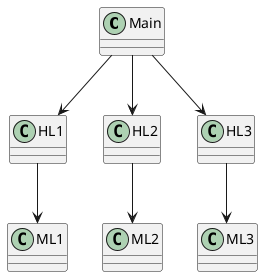 @startuml

Main -down-> HL1
Main -down-> HL2
Main -down-> HL3
HL1 -down-> ML1
HL2 -down-> ML2
HL3 -down-> ML3

class Main

@enduml